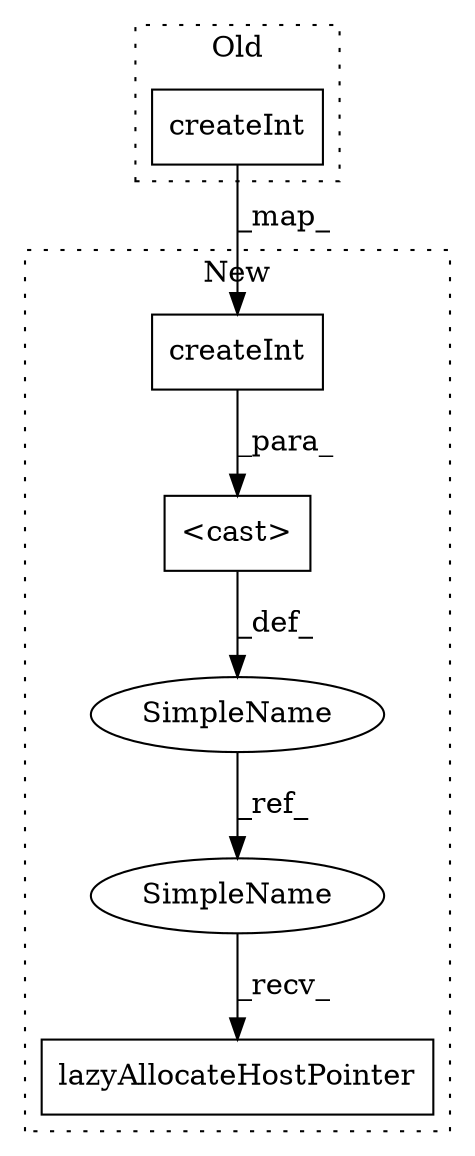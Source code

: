 digraph G {
subgraph cluster0 {
1 [label="createInt" a="32" s="31088,31099" l="10,1" shape="box"];
label = "Old";
style="dotted";
}
subgraph cluster1 {
2 [label="createInt" a="32" s="31665,31676" l="10,1" shape="box"];
3 [label="<cast>" a="11" s="31616" l="21" shape="box"];
4 [label="lazyAllocateHostPointer" a="32" s="31706" l="25" shape="box"];
5 [label="SimpleName" a="42" s="31599" l="14" shape="ellipse"];
6 [label="SimpleName" a="42" s="31691" l="14" shape="ellipse"];
label = "New";
style="dotted";
}
1 -> 2 [label="_map_"];
2 -> 3 [label="_para_"];
3 -> 5 [label="_def_"];
5 -> 6 [label="_ref_"];
6 -> 4 [label="_recv_"];
}